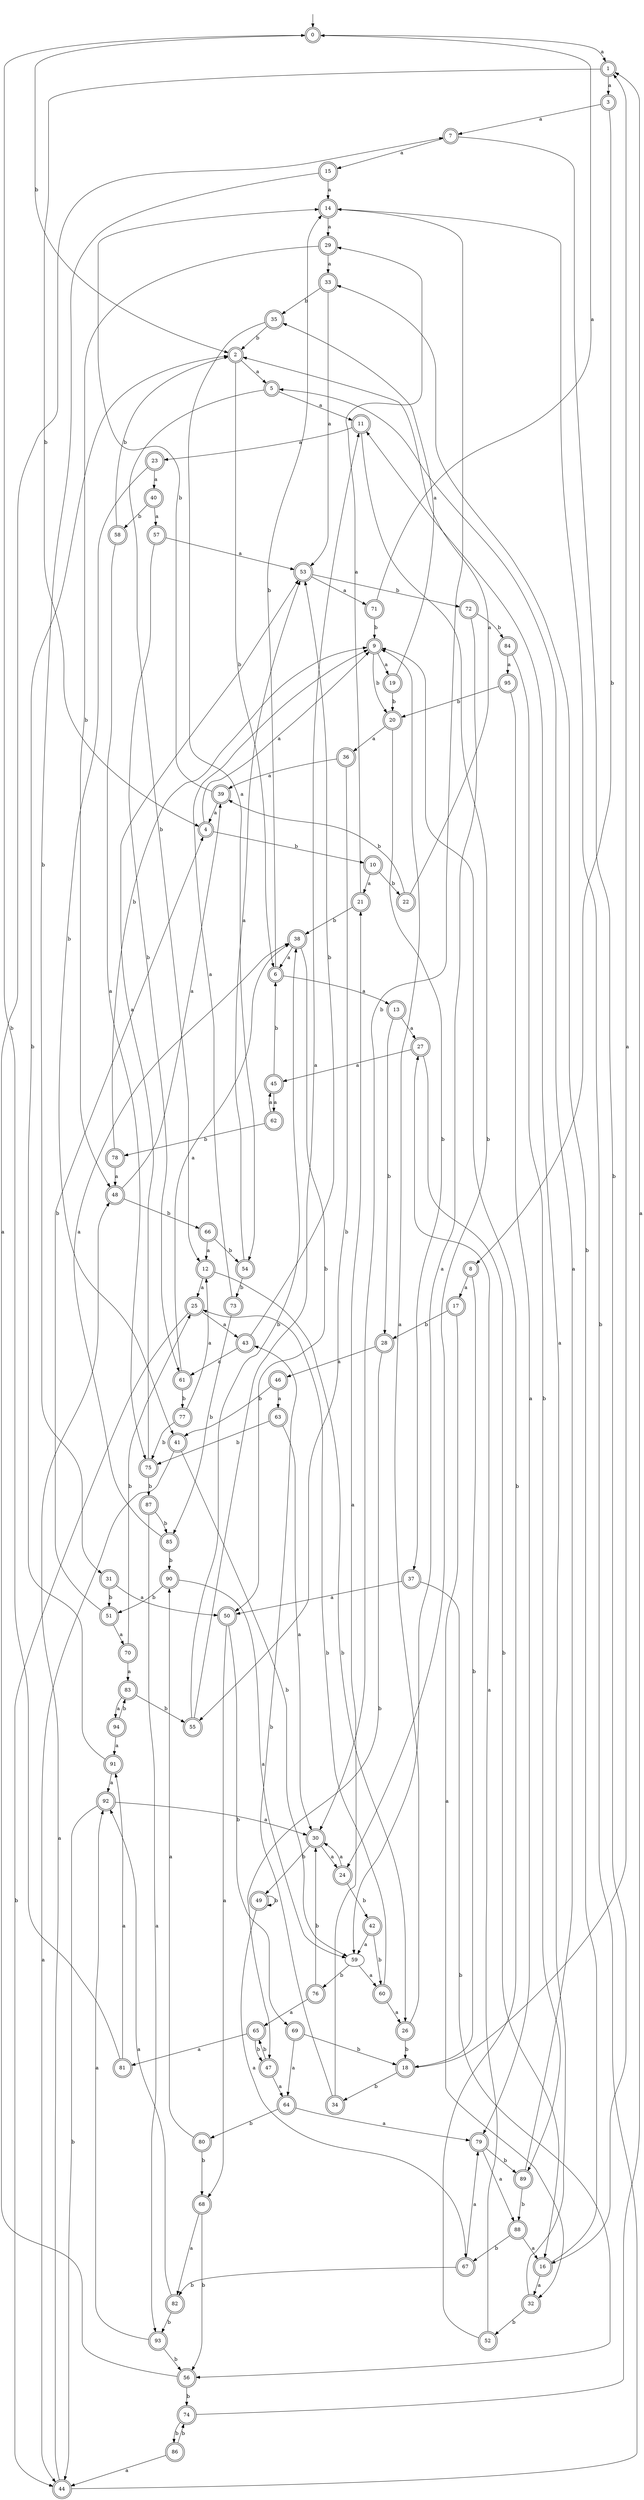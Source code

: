 digraph RandomDFA {
  __start0 [label="", shape=none];
  __start0 -> 0 [label=""];
  0 [shape=circle] [shape=doublecircle]
  0 -> 1 [label="a"]
  0 -> 2 [label="b"]
  1 [shape=doublecircle]
  1 -> 3 [label="a"]
  1 -> 4 [label="b"]
  2 [shape=doublecircle]
  2 -> 5 [label="a"]
  2 -> 6 [label="b"]
  3 [shape=doublecircle]
  3 -> 7 [label="a"]
  3 -> 8 [label="b"]
  4 [shape=doublecircle]
  4 -> 9 [label="a"]
  4 -> 10 [label="b"]
  5 [shape=doublecircle]
  5 -> 11 [label="a"]
  5 -> 12 [label="b"]
  6 [shape=doublecircle]
  6 -> 13 [label="a"]
  6 -> 14 [label="b"]
  7 [shape=doublecircle]
  7 -> 15 [label="a"]
  7 -> 16 [label="b"]
  8 [shape=doublecircle]
  8 -> 17 [label="a"]
  8 -> 18 [label="b"]
  9 [shape=doublecircle]
  9 -> 19 [label="a"]
  9 -> 20 [label="b"]
  10 [shape=doublecircle]
  10 -> 21 [label="a"]
  10 -> 22 [label="b"]
  11 [shape=doublecircle]
  11 -> 23 [label="a"]
  11 -> 24 [label="b"]
  12 [shape=doublecircle]
  12 -> 25 [label="a"]
  12 -> 26 [label="b"]
  13 [shape=doublecircle]
  13 -> 27 [label="a"]
  13 -> 28 [label="b"]
  14 [shape=doublecircle]
  14 -> 29 [label="a"]
  14 -> 30 [label="b"]
  15 [shape=doublecircle]
  15 -> 14 [label="a"]
  15 -> 31 [label="b"]
  16 [shape=doublecircle]
  16 -> 32 [label="a"]
  16 -> 33 [label="b"]
  17 [shape=doublecircle]
  17 -> 32 [label="a"]
  17 -> 28 [label="b"]
  18 [shape=doublecircle]
  18 -> 1 [label="a"]
  18 -> 34 [label="b"]
  19 [shape=doublecircle]
  19 -> 35 [label="a"]
  19 -> 20 [label="b"]
  20 [shape=doublecircle]
  20 -> 36 [label="a"]
  20 -> 37 [label="b"]
  21 [shape=doublecircle]
  21 -> 29 [label="a"]
  21 -> 38 [label="b"]
  22 [shape=doublecircle]
  22 -> 2 [label="a"]
  22 -> 39 [label="b"]
  23 [shape=doublecircle]
  23 -> 40 [label="a"]
  23 -> 41 [label="b"]
  24 [shape=doublecircle]
  24 -> 30 [label="a"]
  24 -> 42 [label="b"]
  25 [shape=doublecircle]
  25 -> 43 [label="a"]
  25 -> 44 [label="b"]
  26 [shape=doublecircle]
  26 -> 9 [label="a"]
  26 -> 18 [label="b"]
  27 [shape=doublecircle]
  27 -> 45 [label="a"]
  27 -> 16 [label="b"]
  28 [shape=doublecircle]
  28 -> 46 [label="a"]
  28 -> 47 [label="b"]
  29 [shape=doublecircle]
  29 -> 33 [label="a"]
  29 -> 48 [label="b"]
  30 [shape=doublecircle]
  30 -> 24 [label="a"]
  30 -> 49 [label="b"]
  31 [shape=doublecircle]
  31 -> 50 [label="a"]
  31 -> 51 [label="b"]
  32 [shape=doublecircle]
  32 -> 11 [label="a"]
  32 -> 52 [label="b"]
  33 [shape=doublecircle]
  33 -> 53 [label="a"]
  33 -> 35 [label="b"]
  34 [shape=doublecircle]
  34 -> 21 [label="a"]
  34 -> 43 [label="b"]
  35 [shape=doublecircle]
  35 -> 54 [label="a"]
  35 -> 2 [label="b"]
  36 [shape=doublecircle]
  36 -> 39 [label="a"]
  36 -> 55 [label="b"]
  37 [shape=doublecircle]
  37 -> 50 [label="a"]
  37 -> 56 [label="b"]
  38 [shape=doublecircle]
  38 -> 6 [label="a"]
  38 -> 50 [label="b"]
  39 [shape=doublecircle]
  39 -> 4 [label="a"]
  39 -> 14 [label="b"]
  40 [shape=doublecircle]
  40 -> 57 [label="a"]
  40 -> 58 [label="b"]
  41 [shape=doublecircle]
  41 -> 44 [label="a"]
  41 -> 59 [label="b"]
  42 [shape=doublecircle]
  42 -> 59 [label="a"]
  42 -> 60 [label="b"]
  43 [shape=doublecircle]
  43 -> 61 [label="a"]
  43 -> 53 [label="b"]
  44 [shape=doublecircle]
  44 -> 48 [label="a"]
  44 -> 14 [label="b"]
  45 [shape=doublecircle]
  45 -> 62 [label="a"]
  45 -> 6 [label="b"]
  46 [shape=doublecircle]
  46 -> 63 [label="a"]
  46 -> 41 [label="b"]
  47 [shape=doublecircle]
  47 -> 64 [label="a"]
  47 -> 65 [label="b"]
  48 [shape=doublecircle]
  48 -> 39 [label="a"]
  48 -> 66 [label="b"]
  49 [shape=doublecircle]
  49 -> 67 [label="a"]
  49 -> 49 [label="b"]
  50 [shape=doublecircle]
  50 -> 68 [label="a"]
  50 -> 69 [label="b"]
  51 [shape=doublecircle]
  51 -> 70 [label="a"]
  51 -> 4 [label="b"]
  52 [shape=doublecircle]
  52 -> 27 [label="a"]
  52 -> 9 [label="b"]
  53 [shape=doublecircle]
  53 -> 71 [label="a"]
  53 -> 72 [label="b"]
  54 [shape=doublecircle]
  54 -> 53 [label="a"]
  54 -> 73 [label="b"]
  55 [shape=doublecircle]
  55 -> 11 [label="a"]
  55 -> 38 [label="b"]
  56 [shape=doublecircle]
  56 -> 7 [label="a"]
  56 -> 74 [label="b"]
  57 [shape=doublecircle]
  57 -> 53 [label="a"]
  57 -> 61 [label="b"]
  58 [shape=doublecircle]
  58 -> 75 [label="a"]
  58 -> 2 [label="b"]
  59
  59 -> 60 [label="a"]
  59 -> 76 [label="b"]
  60 [shape=doublecircle]
  60 -> 26 [label="a"]
  60 -> 25 [label="b"]
  61 [shape=doublecircle]
  61 -> 38 [label="a"]
  61 -> 77 [label="b"]
  62 [shape=doublecircle]
  62 -> 45 [label="a"]
  62 -> 78 [label="b"]
  63 [shape=doublecircle]
  63 -> 30 [label="a"]
  63 -> 75 [label="b"]
  64 [shape=doublecircle]
  64 -> 79 [label="a"]
  64 -> 80 [label="b"]
  65 [shape=doublecircle]
  65 -> 81 [label="a"]
  65 -> 47 [label="b"]
  66 [shape=doublecircle]
  66 -> 12 [label="a"]
  66 -> 54 [label="b"]
  67 [shape=doublecircle]
  67 -> 79 [label="a"]
  67 -> 82 [label="b"]
  68 [shape=doublecircle]
  68 -> 82 [label="a"]
  68 -> 56 [label="b"]
  69 [shape=doublecircle]
  69 -> 64 [label="a"]
  69 -> 18 [label="b"]
  70 [shape=doublecircle]
  70 -> 83 [label="a"]
  70 -> 25 [label="b"]
  71 [shape=doublecircle]
  71 -> 0 [label="a"]
  71 -> 9 [label="b"]
  72 [shape=doublecircle]
  72 -> 59 [label="a"]
  72 -> 84 [label="b"]
  73 [shape=doublecircle]
  73 -> 9 [label="a"]
  73 -> 85 [label="b"]
  74 [shape=doublecircle]
  74 -> 1 [label="a"]
  74 -> 86 [label="b"]
  75 [shape=doublecircle]
  75 -> 53 [label="a"]
  75 -> 87 [label="b"]
  76 [shape=doublecircle]
  76 -> 65 [label="a"]
  76 -> 30 [label="b"]
  77 [shape=doublecircle]
  77 -> 12 [label="a"]
  77 -> 75 [label="b"]
  78 [shape=doublecircle]
  78 -> 48 [label="a"]
  78 -> 9 [label="b"]
  79 [shape=doublecircle]
  79 -> 88 [label="a"]
  79 -> 89 [label="b"]
  80 [shape=doublecircle]
  80 -> 90 [label="a"]
  80 -> 68 [label="b"]
  81 [shape=doublecircle]
  81 -> 91 [label="a"]
  81 -> 0 [label="b"]
  82 [shape=doublecircle]
  82 -> 92 [label="a"]
  82 -> 93 [label="b"]
  83 [shape=doublecircle]
  83 -> 94 [label="a"]
  83 -> 55 [label="b"]
  84 [shape=doublecircle]
  84 -> 95 [label="a"]
  84 -> 89 [label="b"]
  85 [shape=doublecircle]
  85 -> 38 [label="a"]
  85 -> 90 [label="b"]
  86 [shape=doublecircle]
  86 -> 44 [label="a"]
  86 -> 74 [label="b"]
  87 [shape=doublecircle]
  87 -> 93 [label="a"]
  87 -> 85 [label="b"]
  88 [shape=doublecircle]
  88 -> 16 [label="a"]
  88 -> 67 [label="b"]
  89 [shape=doublecircle]
  89 -> 5 [label="a"]
  89 -> 88 [label="b"]
  90 [shape=doublecircle]
  90 -> 59 [label="a"]
  90 -> 51 [label="b"]
  91 [shape=doublecircle]
  91 -> 92 [label="a"]
  91 -> 2 [label="b"]
  92 [shape=doublecircle]
  92 -> 30 [label="a"]
  92 -> 44 [label="b"]
  93 [shape=doublecircle]
  93 -> 92 [label="a"]
  93 -> 56 [label="b"]
  94 [shape=doublecircle]
  94 -> 91 [label="a"]
  94 -> 83 [label="b"]
  95 [shape=doublecircle]
  95 -> 79 [label="a"]
  95 -> 20 [label="b"]
}
